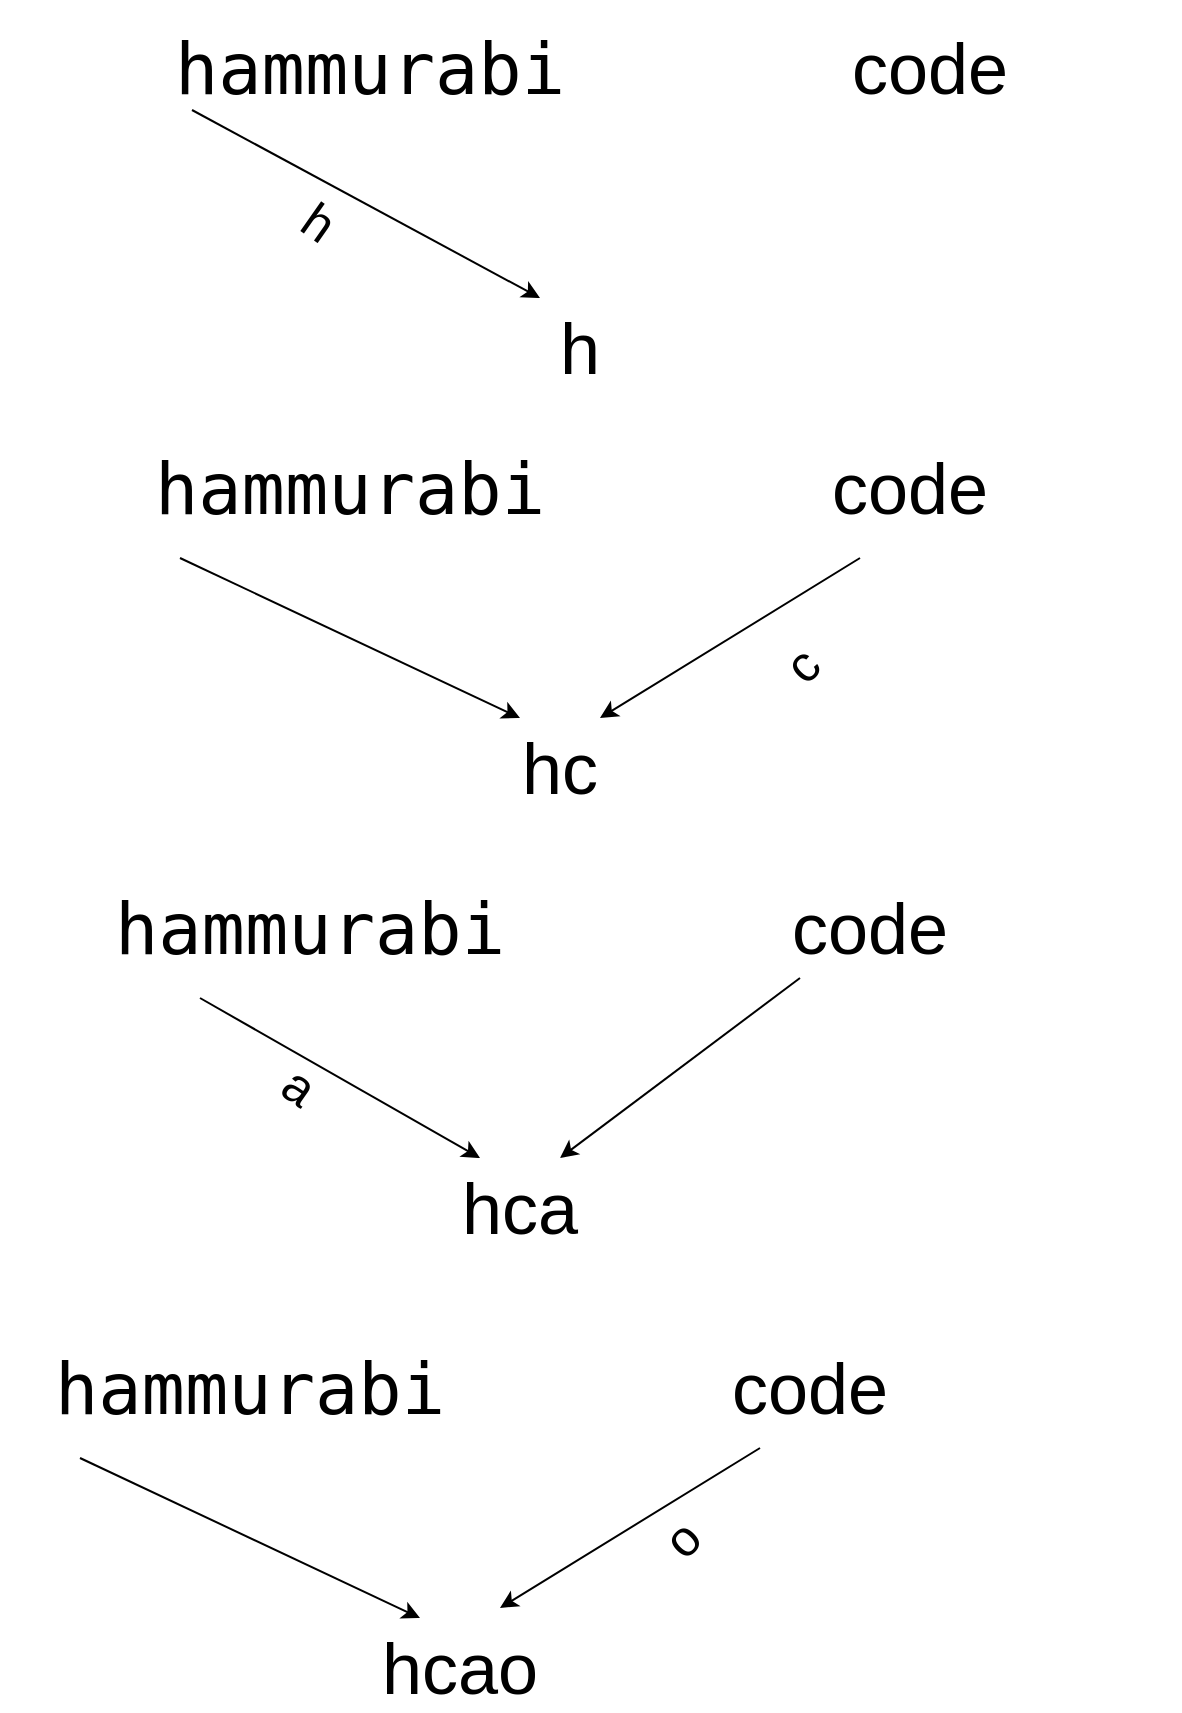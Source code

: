 <mxfile version="22.0.8" type="github">
  <diagram name="Page-1" id="5ydRssaz3D8Csl5Qwi30">
    <mxGraphModel dx="954" dy="585" grid="0" gridSize="10" guides="1" tooltips="1" connect="1" arrows="1" fold="1" page="1" pageScale="1" pageWidth="850" pageHeight="1100" background="none" math="0" shadow="0">
      <root>
        <mxCell id="0" />
        <mxCell id="1" parent="0" />
        <mxCell id="Q38em9uTAKEnvU3NZGsE-8" value="" style="group" vertex="1" connectable="0" parent="1">
          <mxGeometry x="70" y="50" width="530" height="170" as="geometry" />
        </mxCell>
        <mxCell id="Q38em9uTAKEnvU3NZGsE-4" value="&lt;font style=&quot;font-size: 36px;&quot;&gt;code&lt;/font&gt;" style="text;html=1;strokeColor=none;fillColor=none;align=center;verticalAlign=middle;whiteSpace=wrap;rounded=0;" vertex="1" parent="Q38em9uTAKEnvU3NZGsE-8">
          <mxGeometry x="280" width="250" height="30" as="geometry" />
        </mxCell>
        <mxCell id="Q38em9uTAKEnvU3NZGsE-5" value="&lt;p data-pm-slice=&quot;1 1 []&quot;&gt;&lt;code&gt;&lt;font style=&quot;font-size: 36px;&quot;&gt;hammurabi&lt;/font&gt;&lt;/code&gt;&lt;/p&gt;" style="text;html=1;strokeColor=none;fillColor=none;align=center;verticalAlign=middle;whiteSpace=wrap;rounded=0;" vertex="1" parent="Q38em9uTAKEnvU3NZGsE-8">
          <mxGeometry width="250" height="30" as="geometry" />
        </mxCell>
        <mxCell id="Q38em9uTAKEnvU3NZGsE-6" value="" style="endArrow=classic;html=1;rounded=0;exitX=0.144;exitY=1.2;exitDx=0;exitDy=0;exitPerimeter=0;" edge="1" parent="Q38em9uTAKEnvU3NZGsE-8" source="Q38em9uTAKEnvU3NZGsE-5">
          <mxGeometry width="50" height="50" relative="1" as="geometry">
            <mxPoint x="40" y="50" as="sourcePoint" />
            <mxPoint x="210" y="130" as="targetPoint" />
          </mxGeometry>
        </mxCell>
        <mxCell id="Q38em9uTAKEnvU3NZGsE-21" value="&lt;font style=&quot;font-size: 25px;&quot;&gt;h&lt;/font&gt;" style="edgeLabel;html=1;align=center;verticalAlign=middle;resizable=0;points=[];rotation=35;" vertex="1" connectable="0" parent="Q38em9uTAKEnvU3NZGsE-6">
          <mxGeometry x="0.28" y="1" relative="1" as="geometry">
            <mxPoint x="-48" y="-5" as="offset" />
          </mxGeometry>
        </mxCell>
        <mxCell id="Q38em9uTAKEnvU3NZGsE-7" value="&lt;font style=&quot;font-size: 36px;&quot;&gt;h&lt;/font&gt;" style="text;html=1;strokeColor=none;fillColor=none;align=center;verticalAlign=middle;whiteSpace=wrap;rounded=0;" vertex="1" parent="Q38em9uTAKEnvU3NZGsE-8">
          <mxGeometry x="200" y="140" width="60" height="30" as="geometry" />
        </mxCell>
        <mxCell id="Q38em9uTAKEnvU3NZGsE-25" value="" style="group" vertex="1" connectable="0" parent="1">
          <mxGeometry x="60" y="260" width="530" height="170" as="geometry" />
        </mxCell>
        <mxCell id="Q38em9uTAKEnvU3NZGsE-9" value="" style="group" vertex="1" connectable="0" parent="Q38em9uTAKEnvU3NZGsE-25">
          <mxGeometry width="530" height="170" as="geometry" />
        </mxCell>
        <mxCell id="Q38em9uTAKEnvU3NZGsE-10" value="&lt;font style=&quot;font-size: 36px;&quot;&gt;code&lt;/font&gt;" style="text;html=1;strokeColor=none;fillColor=none;align=center;verticalAlign=middle;whiteSpace=wrap;rounded=0;" vertex="1" parent="Q38em9uTAKEnvU3NZGsE-9">
          <mxGeometry x="280" width="250" height="30" as="geometry" />
        </mxCell>
        <mxCell id="Q38em9uTAKEnvU3NZGsE-11" value="&lt;p data-pm-slice=&quot;1 1 []&quot;&gt;&lt;code&gt;&lt;font style=&quot;font-size: 36px;&quot;&gt;hammurabi&lt;/font&gt;&lt;/code&gt;&lt;/p&gt;" style="text;html=1;strokeColor=none;fillColor=none;align=center;verticalAlign=middle;whiteSpace=wrap;rounded=0;" vertex="1" parent="Q38em9uTAKEnvU3NZGsE-9">
          <mxGeometry width="250" height="30" as="geometry" />
        </mxCell>
        <mxCell id="Q38em9uTAKEnvU3NZGsE-12" value="" style="endArrow=classic;html=1;rounded=0;" edge="1" parent="Q38em9uTAKEnvU3NZGsE-9">
          <mxGeometry width="50" height="50" relative="1" as="geometry">
            <mxPoint x="40" y="50" as="sourcePoint" />
            <mxPoint x="210" y="130" as="targetPoint" />
          </mxGeometry>
        </mxCell>
        <mxCell id="Q38em9uTAKEnvU3NZGsE-13" value="&lt;font style=&quot;font-size: 36px;&quot;&gt;hc&lt;/font&gt;" style="text;html=1;strokeColor=none;fillColor=none;align=center;verticalAlign=middle;whiteSpace=wrap;rounded=0;" vertex="1" parent="Q38em9uTAKEnvU3NZGsE-9">
          <mxGeometry x="200" y="140" width="60" height="30" as="geometry" />
        </mxCell>
        <mxCell id="Q38em9uTAKEnvU3NZGsE-20" value="" style="endArrow=classic;html=1;rounded=0;" edge="1" parent="Q38em9uTAKEnvU3NZGsE-25">
          <mxGeometry width="50" height="50" relative="1" as="geometry">
            <mxPoint x="380" y="50" as="sourcePoint" />
            <mxPoint x="250" y="130" as="targetPoint" />
          </mxGeometry>
        </mxCell>
        <mxCell id="Q38em9uTAKEnvU3NZGsE-24" value="&lt;font style=&quot;font-size: 25px;&quot;&gt;c&lt;/font&gt;" style="text;html=1;align=center;verticalAlign=middle;resizable=0;points=[];autosize=1;strokeColor=none;fillColor=none;rotation=-45;" vertex="1" parent="Q38em9uTAKEnvU3NZGsE-25">
          <mxGeometry x="330" y="83" width="40" height="40" as="geometry" />
        </mxCell>
        <mxCell id="Q38em9uTAKEnvU3NZGsE-34" value="" style="group" vertex="1" connectable="0" parent="1">
          <mxGeometry x="30" y="470" width="530" height="170" as="geometry" />
        </mxCell>
        <mxCell id="Q38em9uTAKEnvU3NZGsE-40" value="" style="endArrow=classic;html=1;rounded=0;" edge="1" parent="Q38em9uTAKEnvU3NZGsE-34">
          <mxGeometry width="50" height="50" relative="1" as="geometry">
            <mxPoint x="380" y="50" as="sourcePoint" />
            <mxPoint x="260" y="140" as="targetPoint" />
          </mxGeometry>
        </mxCell>
        <mxCell id="Q38em9uTAKEnvU3NZGsE-35" value="" style="group" vertex="1" connectable="0" parent="1">
          <mxGeometry x="40" y="480" width="530" height="170" as="geometry" />
        </mxCell>
        <mxCell id="Q38em9uTAKEnvU3NZGsE-36" value="&lt;font style=&quot;font-size: 36px;&quot;&gt;code&lt;/font&gt;" style="text;html=1;strokeColor=none;fillColor=none;align=center;verticalAlign=middle;whiteSpace=wrap;rounded=0;" vertex="1" parent="Q38em9uTAKEnvU3NZGsE-35">
          <mxGeometry x="280" width="250" height="30" as="geometry" />
        </mxCell>
        <mxCell id="Q38em9uTAKEnvU3NZGsE-37" value="&lt;p data-pm-slice=&quot;1 1 []&quot;&gt;&lt;code&gt;&lt;font style=&quot;font-size: 36px;&quot;&gt;hammurabi&lt;/font&gt;&lt;/code&gt;&lt;/p&gt;" style="text;html=1;strokeColor=none;fillColor=none;align=center;verticalAlign=middle;whiteSpace=wrap;rounded=0;" vertex="1" parent="Q38em9uTAKEnvU3NZGsE-35">
          <mxGeometry width="250" height="30" as="geometry" />
        </mxCell>
        <mxCell id="Q38em9uTAKEnvU3NZGsE-38" value="" style="endArrow=classic;html=1;rounded=0;" edge="1" parent="Q38em9uTAKEnvU3NZGsE-35">
          <mxGeometry width="50" height="50" relative="1" as="geometry">
            <mxPoint x="70" y="50" as="sourcePoint" />
            <mxPoint x="210" y="130" as="targetPoint" />
          </mxGeometry>
        </mxCell>
        <mxCell id="Q38em9uTAKEnvU3NZGsE-39" value="&lt;font style=&quot;font-size: 36px;&quot;&gt;hca&lt;/font&gt;" style="text;html=1;strokeColor=none;fillColor=none;align=center;verticalAlign=middle;whiteSpace=wrap;rounded=0;" vertex="1" parent="Q38em9uTAKEnvU3NZGsE-35">
          <mxGeometry x="200" y="140" width="60" height="30" as="geometry" />
        </mxCell>
        <mxCell id="Q38em9uTAKEnvU3NZGsE-42" value="&lt;font style=&quot;font-size: 25px;&quot;&gt;a&lt;/font&gt;" style="text;html=1;align=center;verticalAlign=middle;resizable=0;points=[];autosize=1;strokeColor=none;fillColor=none;rotation=35;" vertex="1" parent="1">
          <mxGeometry x="140" y="553" width="40" height="40" as="geometry" />
        </mxCell>
        <mxCell id="Q38em9uTAKEnvU3NZGsE-44" value="" style="group" vertex="1" connectable="0" parent="1">
          <mxGeometry x="10" y="710" width="530" height="170" as="geometry" />
        </mxCell>
        <mxCell id="Q38em9uTAKEnvU3NZGsE-45" value="&lt;font style=&quot;font-size: 36px;&quot;&gt;code&lt;/font&gt;" style="text;html=1;strokeColor=none;fillColor=none;align=center;verticalAlign=middle;whiteSpace=wrap;rounded=0;" vertex="1" parent="Q38em9uTAKEnvU3NZGsE-44">
          <mxGeometry x="280" width="250" height="30" as="geometry" />
        </mxCell>
        <mxCell id="Q38em9uTAKEnvU3NZGsE-46" value="&lt;p data-pm-slice=&quot;1 1 []&quot;&gt;&lt;code&gt;&lt;font style=&quot;font-size: 36px;&quot;&gt;hammurabi&lt;/font&gt;&lt;/code&gt;&lt;/p&gt;" style="text;html=1;strokeColor=none;fillColor=none;align=center;verticalAlign=middle;whiteSpace=wrap;rounded=0;" vertex="1" parent="Q38em9uTAKEnvU3NZGsE-44">
          <mxGeometry width="250" height="30" as="geometry" />
        </mxCell>
        <mxCell id="Q38em9uTAKEnvU3NZGsE-47" value="" style="endArrow=classic;html=1;rounded=0;" edge="1" parent="Q38em9uTAKEnvU3NZGsE-44">
          <mxGeometry width="50" height="50" relative="1" as="geometry">
            <mxPoint x="40" y="50" as="sourcePoint" />
            <mxPoint x="210" y="130" as="targetPoint" />
          </mxGeometry>
        </mxCell>
        <mxCell id="Q38em9uTAKEnvU3NZGsE-48" value="&lt;font style=&quot;font-size: 36px;&quot;&gt;hcao&lt;/font&gt;" style="text;html=1;strokeColor=none;fillColor=none;align=center;verticalAlign=middle;whiteSpace=wrap;rounded=0;" vertex="1" parent="Q38em9uTAKEnvU3NZGsE-44">
          <mxGeometry x="200" y="140" width="60" height="30" as="geometry" />
        </mxCell>
        <mxCell id="Q38em9uTAKEnvU3NZGsE-49" value="" style="endArrow=classic;html=1;rounded=0;" edge="1" parent="Q38em9uTAKEnvU3NZGsE-44">
          <mxGeometry width="50" height="50" relative="1" as="geometry">
            <mxPoint x="380" y="45" as="sourcePoint" />
            <mxPoint x="250" y="125" as="targetPoint" />
          </mxGeometry>
        </mxCell>
        <mxCell id="Q38em9uTAKEnvU3NZGsE-50" value="&lt;font style=&quot;font-size: 25px;&quot;&gt;o&lt;/font&gt;" style="text;html=1;align=center;verticalAlign=middle;resizable=0;points=[];autosize=1;strokeColor=none;fillColor=none;rotation=-45;" vertex="1" parent="Q38em9uTAKEnvU3NZGsE-44">
          <mxGeometry x="320" y="70" width="40" height="40" as="geometry" />
        </mxCell>
      </root>
    </mxGraphModel>
  </diagram>
</mxfile>
